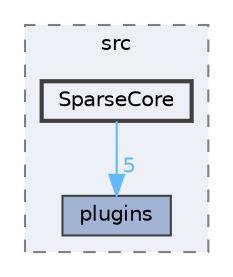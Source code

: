 digraph "external/taskflow/3rd-party/eigen-3.3.7/Eigen/src/SparseCore"
{
 // LATEX_PDF_SIZE
  bgcolor="transparent";
  edge [fontname=Helvetica,fontsize=10,labelfontname=Helvetica,labelfontsize=10];
  node [fontname=Helvetica,fontsize=10,shape=box,height=0.2,width=0.4];
  compound=true
  subgraph clusterdir_a1a9763e9d3031b833ce7b34f281436e {
    graph [ bgcolor="#edf0f7", pencolor="grey50", label="src", fontname=Helvetica,fontsize=10 style="filled,dashed", URL="dir_a1a9763e9d3031b833ce7b34f281436e.html",tooltip=""]
  dir_fdc0e64c48a8ffa482ef6fd5f61f7227 [label="plugins", fillcolor="#a2b4d6", color="grey25", style="filled", URL="dir_fdc0e64c48a8ffa482ef6fd5f61f7227.html",tooltip=""];
  dir_00ffffab7ff0c3e5bb8c0cb3723a9708 [label="SparseCore", fillcolor="#edf0f7", color="grey25", style="filled,bold", URL="dir_00ffffab7ff0c3e5bb8c0cb3723a9708.html",tooltip=""];
  }
  dir_00ffffab7ff0c3e5bb8c0cb3723a9708->dir_fdc0e64c48a8ffa482ef6fd5f61f7227 [headlabel="5", labeldistance=1.5 headhref="dir_000679_000555.html" href="dir_000679_000555.html" color="steelblue1" fontcolor="steelblue1"];
}
